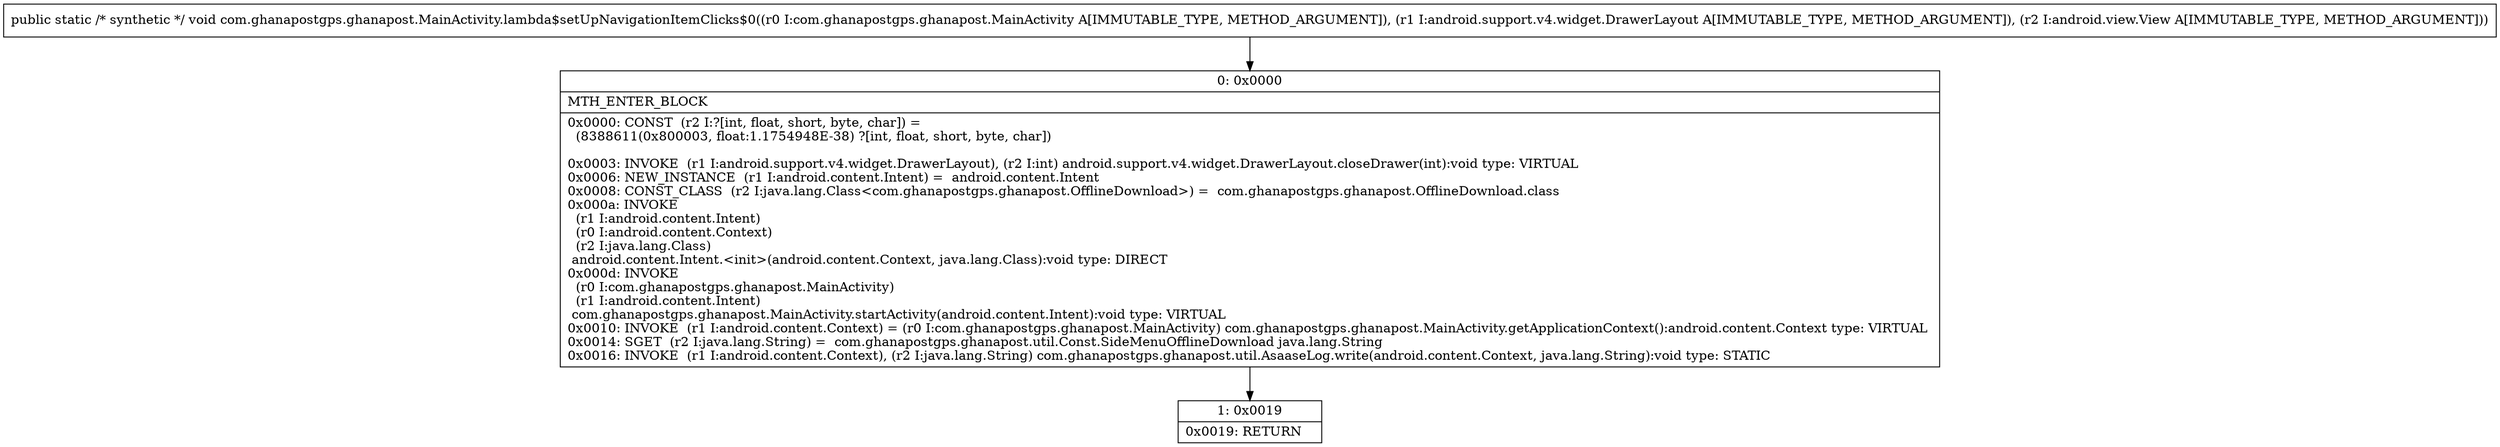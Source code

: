 digraph "CFG forcom.ghanapostgps.ghanapost.MainActivity.lambda$setUpNavigationItemClicks$0(Lcom\/ghanapostgps\/ghanapost\/MainActivity;Landroid\/support\/v4\/widget\/DrawerLayout;Landroid\/view\/View;)V" {
Node_0 [shape=record,label="{0\:\ 0x0000|MTH_ENTER_BLOCK\l|0x0000: CONST  (r2 I:?[int, float, short, byte, char]) = \l  (8388611(0x800003, float:1.1754948E\-38) ?[int, float, short, byte, char])\l \l0x0003: INVOKE  (r1 I:android.support.v4.widget.DrawerLayout), (r2 I:int) android.support.v4.widget.DrawerLayout.closeDrawer(int):void type: VIRTUAL \l0x0006: NEW_INSTANCE  (r1 I:android.content.Intent) =  android.content.Intent \l0x0008: CONST_CLASS  (r2 I:java.lang.Class\<com.ghanapostgps.ghanapost.OfflineDownload\>) =  com.ghanapostgps.ghanapost.OfflineDownload.class \l0x000a: INVOKE  \l  (r1 I:android.content.Intent)\l  (r0 I:android.content.Context)\l  (r2 I:java.lang.Class)\l android.content.Intent.\<init\>(android.content.Context, java.lang.Class):void type: DIRECT \l0x000d: INVOKE  \l  (r0 I:com.ghanapostgps.ghanapost.MainActivity)\l  (r1 I:android.content.Intent)\l com.ghanapostgps.ghanapost.MainActivity.startActivity(android.content.Intent):void type: VIRTUAL \l0x0010: INVOKE  (r1 I:android.content.Context) = (r0 I:com.ghanapostgps.ghanapost.MainActivity) com.ghanapostgps.ghanapost.MainActivity.getApplicationContext():android.content.Context type: VIRTUAL \l0x0014: SGET  (r2 I:java.lang.String) =  com.ghanapostgps.ghanapost.util.Const.SideMenuOfflineDownload java.lang.String \l0x0016: INVOKE  (r1 I:android.content.Context), (r2 I:java.lang.String) com.ghanapostgps.ghanapost.util.AsaaseLog.write(android.content.Context, java.lang.String):void type: STATIC \l}"];
Node_1 [shape=record,label="{1\:\ 0x0019|0x0019: RETURN   \l}"];
MethodNode[shape=record,label="{public static \/* synthetic *\/ void com.ghanapostgps.ghanapost.MainActivity.lambda$setUpNavigationItemClicks$0((r0 I:com.ghanapostgps.ghanapost.MainActivity A[IMMUTABLE_TYPE, METHOD_ARGUMENT]), (r1 I:android.support.v4.widget.DrawerLayout A[IMMUTABLE_TYPE, METHOD_ARGUMENT]), (r2 I:android.view.View A[IMMUTABLE_TYPE, METHOD_ARGUMENT])) }"];
MethodNode -> Node_0;
Node_0 -> Node_1;
}

